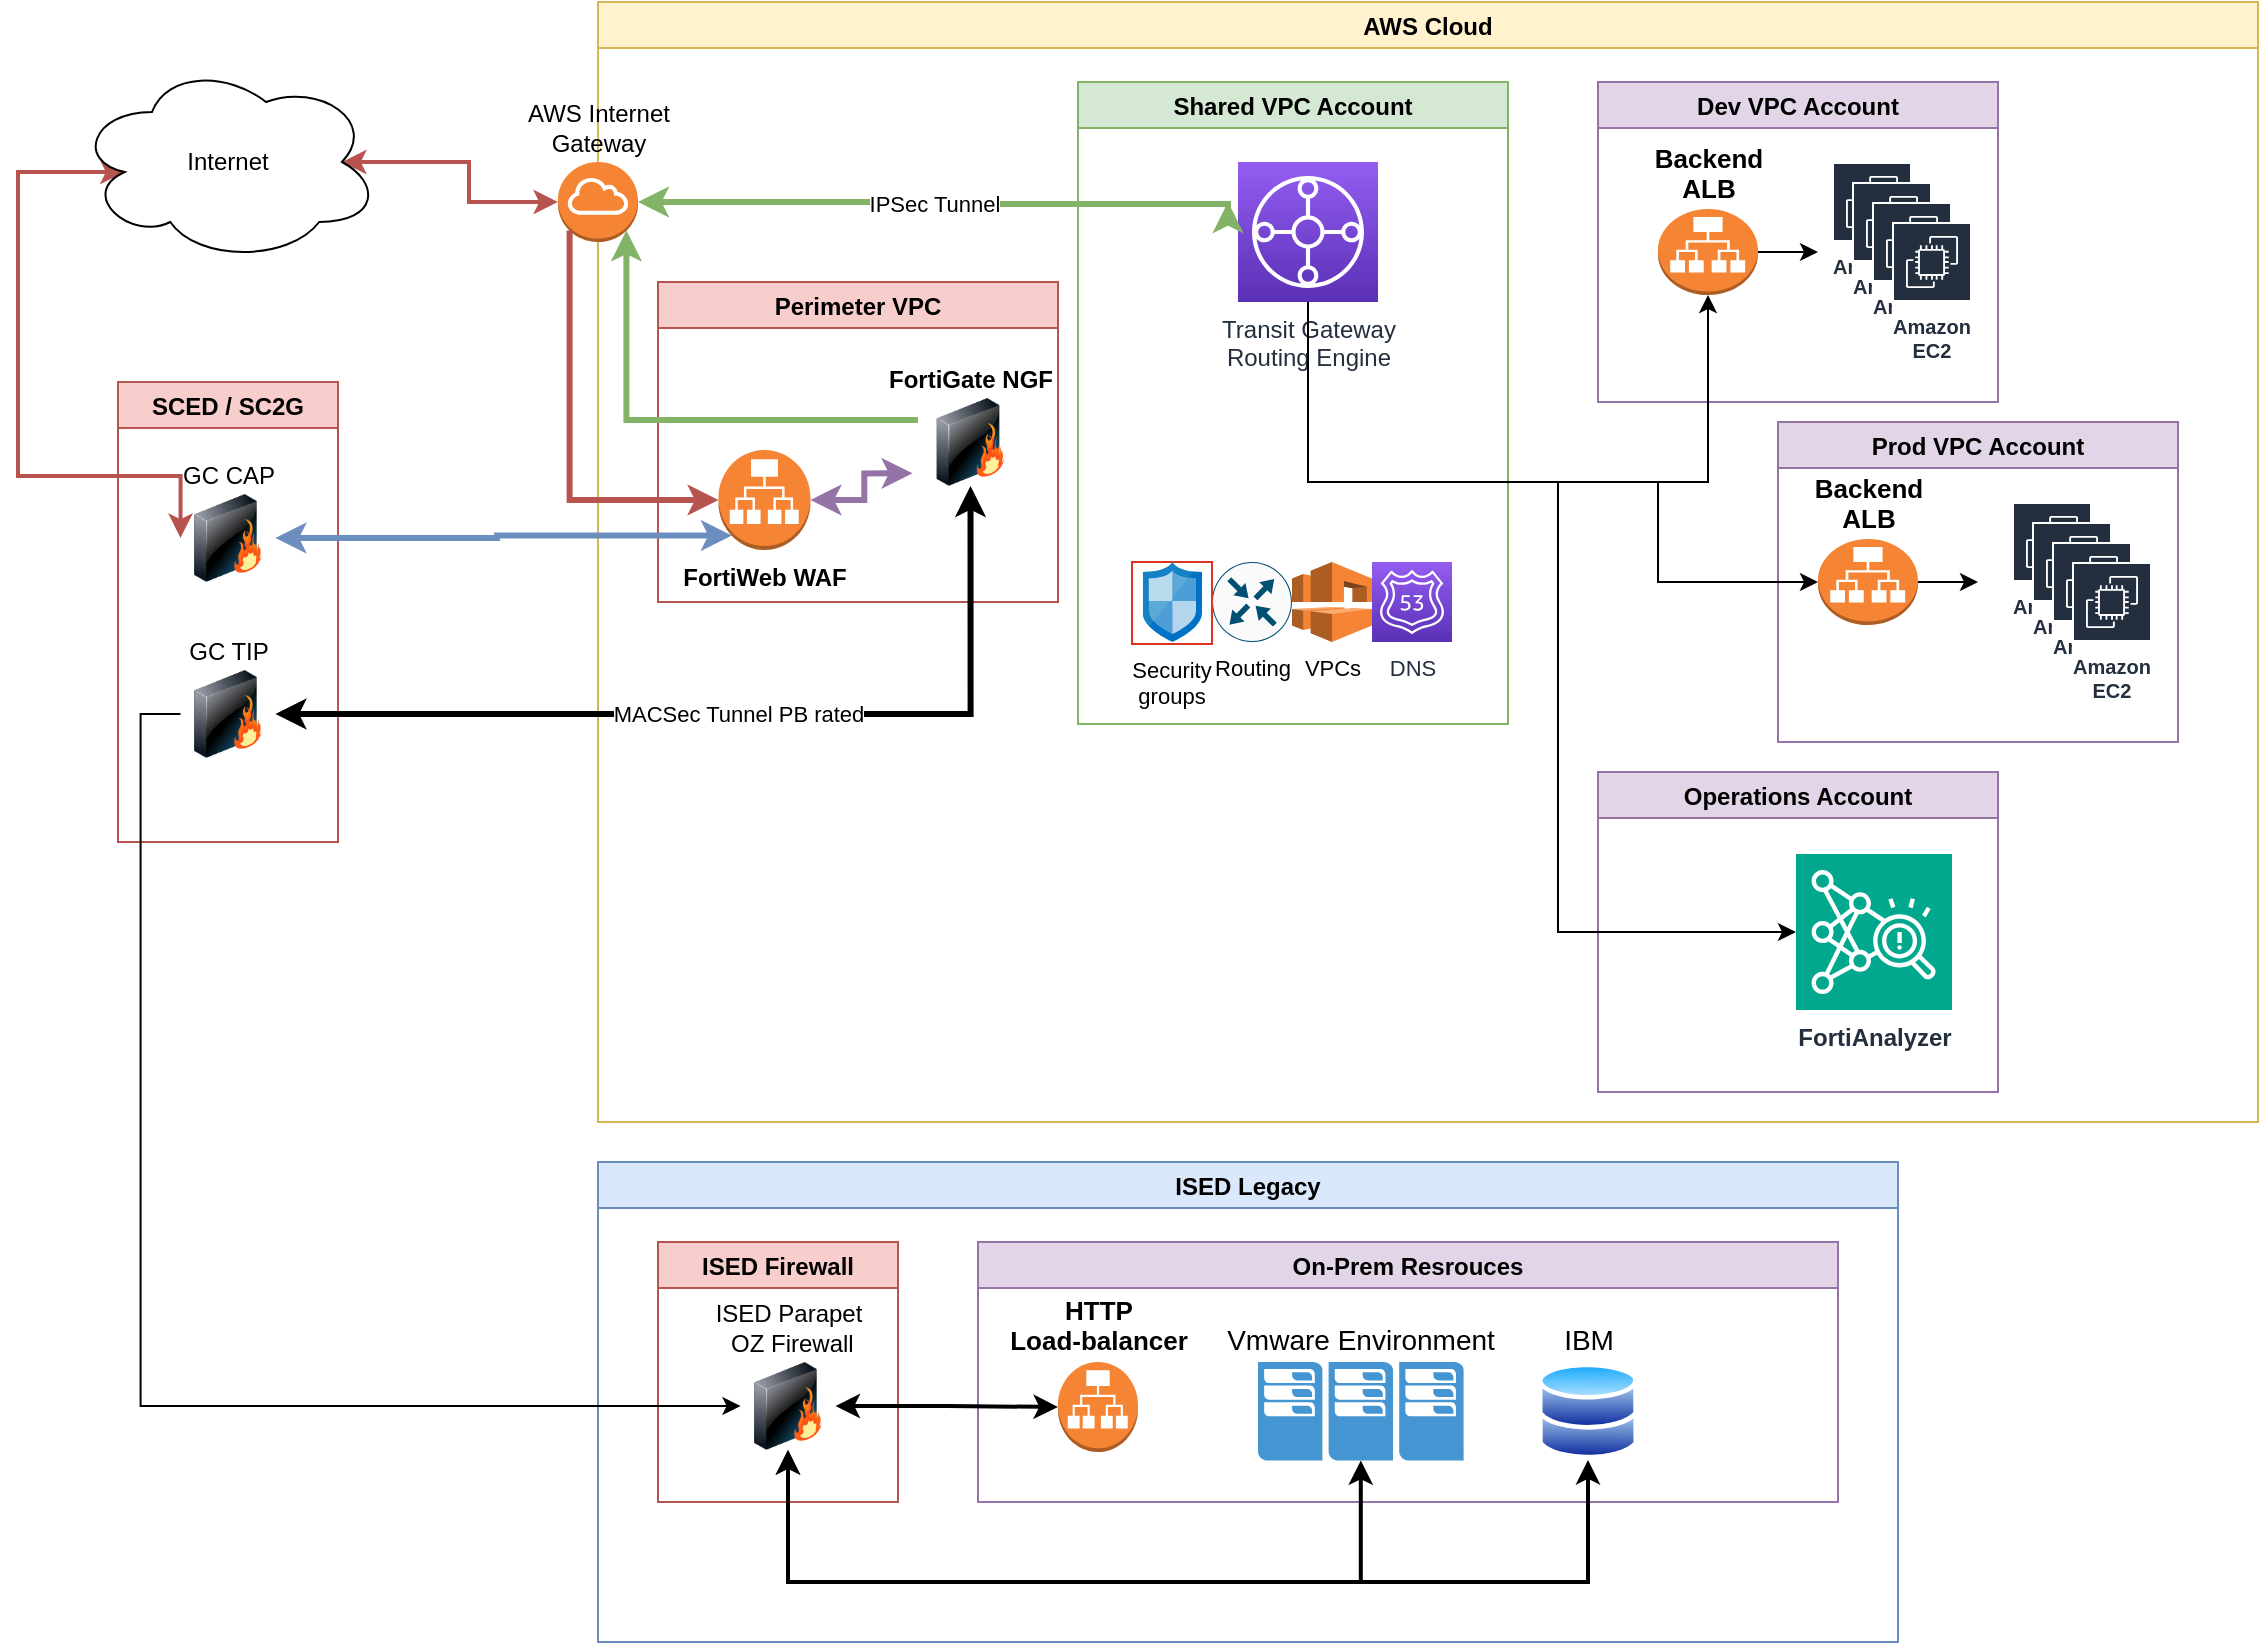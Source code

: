 <mxfile version="21.8.0" type="github">
  <diagram id="q6EtwT-zD9d8GnBGvhUz" name="Page-1">
    <mxGraphModel dx="2011" dy="916" grid="1" gridSize="10" guides="1" tooltips="1" connect="1" arrows="1" fold="1" page="1" pageScale="1" pageWidth="1100" pageHeight="850" math="0" shadow="0">
      <root>
        <mxCell id="0" />
        <mxCell id="1" parent="0" />
        <mxCell id="u41iJmBul1NQoNp-y63D-29" style="edgeStyle=orthogonalEdgeStyle;rounded=0;orthogonalLoop=1;jettySize=auto;html=1;entryX=0;entryY=0.5;entryDx=0;entryDy=0;entryPerimeter=0;startArrow=classic;startFill=1;strokeWidth=2;exitX=0.875;exitY=0.5;exitDx=0;exitDy=0;exitPerimeter=0;fillColor=#f8cecc;strokeColor=#b85450;" parent="1" source="LpFCpJJtLy2Ta8kGQRxm-1" target="u41iJmBul1NQoNp-y63D-24" edge="1">
          <mxGeometry relative="1" as="geometry" />
        </mxCell>
        <mxCell id="u41iJmBul1NQoNp-y63D-31" style="edgeStyle=orthogonalEdgeStyle;rounded=0;orthogonalLoop=1;jettySize=auto;html=1;entryX=0;entryY=0.5;entryDx=0;entryDy=0;startArrow=classic;startFill=1;strokeWidth=2;exitX=0.16;exitY=0.55;exitDx=0;exitDy=0;exitPerimeter=0;fillColor=#f8cecc;strokeColor=#b85450;" parent="1" source="LpFCpJJtLy2Ta8kGQRxm-1" target="LpFCpJJtLy2Ta8kGQRxm-5" edge="1">
          <mxGeometry relative="1" as="geometry">
            <Array as="points">
              <mxPoint x="110" y="125" />
              <mxPoint x="110" y="277" />
            </Array>
          </mxGeometry>
        </mxCell>
        <mxCell id="LpFCpJJtLy2Ta8kGQRxm-1" value="Internet" style="ellipse;shape=cloud;whiteSpace=wrap;html=1;" parent="1" vertex="1">
          <mxGeometry x="139" y="70" width="152" height="100" as="geometry" />
        </mxCell>
        <mxCell id="LpFCpJJtLy2Ta8kGQRxm-4" value="SCED / SC2G" style="swimlane;fillColor=#f8cecc;strokeColor=#b85450;" parent="1" vertex="1">
          <mxGeometry x="160" y="230" width="110" height="230" as="geometry" />
        </mxCell>
        <mxCell id="LpFCpJJtLy2Ta8kGQRxm-5" value="GC CAP" style="image;html=1;image=img/lib/clip_art/networking/Firewall_128x128.png;labelPosition=center;verticalLabelPosition=top;align=center;verticalAlign=bottom;" parent="LpFCpJJtLy2Ta8kGQRxm-4" vertex="1">
          <mxGeometry x="31.25" y="56" width="47.5" height="44" as="geometry" />
        </mxCell>
        <mxCell id="9IwPV1PEUAf9_cNait5j-16" value="GC TIP" style="image;html=1;image=img/lib/clip_art/networking/Firewall_128x128.png;labelPosition=center;verticalLabelPosition=top;align=center;verticalAlign=bottom;" parent="LpFCpJJtLy2Ta8kGQRxm-4" vertex="1">
          <mxGeometry x="31.25" y="144" width="47.5" height="44" as="geometry" />
        </mxCell>
        <mxCell id="LpFCpJJtLy2Ta8kGQRxm-7" value="AWS Cloud" style="swimlane;fillColor=#fff2cc;strokeColor=#d6b656;" parent="1" vertex="1">
          <mxGeometry x="400" y="40" width="830" height="560" as="geometry" />
        </mxCell>
        <mxCell id="LpFCpJJtLy2Ta8kGQRxm-27" value="Perimeter VPC" style="swimlane;startSize=23;fillColor=#f8cecc;strokeColor=#b85450;" parent="LpFCpJJtLy2Ta8kGQRxm-7" vertex="1">
          <mxGeometry x="30" y="140" width="200" height="160" as="geometry" />
        </mxCell>
        <mxCell id="LpFCpJJtLy2Ta8kGQRxm-9" value="&lt;b&gt;FortiGate NGF&lt;/b&gt;" style="image;html=1;image=img/lib/clip_art/networking/Firewall_128x128.png;labelPosition=center;verticalLabelPosition=top;align=center;verticalAlign=bottom;" parent="LpFCpJJtLy2Ta8kGQRxm-27" vertex="1">
          <mxGeometry x="130" y="58" width="52.5" height="44" as="geometry" />
        </mxCell>
        <mxCell id="u41iJmBul1NQoNp-y63D-54" style="edgeStyle=orthogonalEdgeStyle;rounded=0;orthogonalLoop=1;jettySize=auto;html=1;entryX=-0.052;entryY=0.856;entryDx=0;entryDy=0;entryPerimeter=0;startArrow=classic;startFill=1;endArrow=classic;endFill=1;strokeWidth=3;fillColor=#e1d5e7;strokeColor=#9673a6;" parent="LpFCpJJtLy2Ta8kGQRxm-27" source="IvLlfbLEJNB_qxHZJLbw-17" target="LpFCpJJtLy2Ta8kGQRxm-9" edge="1">
          <mxGeometry relative="1" as="geometry" />
        </mxCell>
        <mxCell id="IvLlfbLEJNB_qxHZJLbw-17" value="&lt;b&gt;&lt;font style=&quot;font-size: 12px&quot;&gt;FortiWeb WAF&lt;/font&gt;&lt;/b&gt;" style="outlineConnect=0;dashed=0;verticalLabelPosition=bottom;verticalAlign=top;align=center;html=1;shape=mxgraph.aws3.application_load_balancer;fillColor=#F58534;gradientColor=none;labelPosition=center;" parent="LpFCpJJtLy2Ta8kGQRxm-27" vertex="1">
          <mxGeometry x="30.25" y="84" width="46" height="50" as="geometry" />
        </mxCell>
        <mxCell id="LpFCpJJtLy2Ta8kGQRxm-28" value="Shared VPC Account" style="swimlane;fillColor=#d5e8d4;strokeColor=#82b366;startSize=23;" parent="LpFCpJJtLy2Ta8kGQRxm-7" vertex="1">
          <mxGeometry x="240" y="40" width="215" height="321" as="geometry" />
        </mxCell>
        <mxCell id="u41iJmBul1NQoNp-y63D-21" value="Transit Gateway&lt;br&gt;Routing Engine" style="points=[[0,0,0],[0.25,0,0],[0.5,0,0],[0.75,0,0],[1,0,0],[0,1,0],[0.25,1,0],[0.5,1,0],[0.75,1,0],[1,1,0],[0,0.25,0],[0,0.5,0],[0,0.75,0],[1,0.25,0],[1,0.5,0],[1,0.75,0]];outlineConnect=0;fontColor=#232F3E;gradientColor=#945DF2;gradientDirection=north;fillColor=#5A30B5;strokeColor=#ffffff;dashed=0;verticalLabelPosition=bottom;verticalAlign=top;align=center;html=1;fontSize=12;fontStyle=0;aspect=fixed;shape=mxgraph.aws4.resourceIcon;resIcon=mxgraph.aws4.transit_gateway;" parent="LpFCpJJtLy2Ta8kGQRxm-28" vertex="1">
          <mxGeometry x="80" y="40" width="70" height="70" as="geometry" />
        </mxCell>
        <mxCell id="u41iJmBul1NQoNp-y63D-57" value="DNS" style="points=[[0,0,0],[0.25,0,0],[0.5,0,0],[0.75,0,0],[1,0,0],[0,1,0],[0.25,1,0],[0.5,1,0],[0.75,1,0],[1,1,0],[0,0.25,0],[0,0.5,0],[0,0.75,0],[1,0.25,0],[1,0.5,0],[1,0.75,0]];outlineConnect=0;fontColor=#232F3E;gradientColor=#945DF2;gradientDirection=north;fillColor=#5A30B5;strokeColor=#ffffff;dashed=0;verticalLabelPosition=bottom;verticalAlign=top;align=center;html=1;fontSize=11;fontStyle=0;aspect=fixed;shape=mxgraph.aws4.resourceIcon;resIcon=mxgraph.aws4.route_53;" parent="LpFCpJJtLy2Ta8kGQRxm-28" vertex="1">
          <mxGeometry x="147" y="240" width="40" height="40" as="geometry" />
        </mxCell>
        <mxCell id="u41iJmBul1NQoNp-y63D-58" value="VPCs" style="outlineConnect=0;dashed=0;verticalLabelPosition=bottom;verticalAlign=top;align=center;html=1;shape=mxgraph.aws3.vpc;fillColor=#F58534;gradientColor=none;fontSize=11;" parent="LpFCpJJtLy2Ta8kGQRxm-28" vertex="1">
          <mxGeometry x="107" y="240" width="40" height="40" as="geometry" />
        </mxCell>
        <mxCell id="u41iJmBul1NQoNp-y63D-59" value="Routing" style="points=[[0.5,0,0],[1,0.5,0],[0.5,1,0],[0,0.5,0],[0.145,0.145,0],[0.856,0.145,0],[0.855,0.856,0],[0.145,0.855,0]];verticalLabelPosition=bottom;html=1;verticalAlign=top;aspect=fixed;align=center;pointerEvents=1;shape=mxgraph.cisco19.rect;prIcon=router;fillColor=#FAFAFA;strokeColor=#005073;fontSize=11;" parent="LpFCpJJtLy2Ta8kGQRxm-28" vertex="1">
          <mxGeometry x="67" y="240" width="40" height="40" as="geometry" />
        </mxCell>
        <mxCell id="u41iJmBul1NQoNp-y63D-61" value="Security&#xa;groups" style="fillColor=none;strokeColor=#DD3522;verticalAlign=top;fontStyle=0;labelPosition=center;verticalLabelPosition=bottom;align=center;fontSize=11;" parent="LpFCpJJtLy2Ta8kGQRxm-28" vertex="1">
          <mxGeometry x="27" y="240" width="40" height="41" as="geometry" />
        </mxCell>
        <mxCell id="u41iJmBul1NQoNp-y63D-64" value="" style="aspect=fixed;html=1;points=[];align=center;image;fontSize=12;image=img/lib/mscae/Network_Security_Groups_Classic.svg;fontColor=#000000;" parent="LpFCpJJtLy2Ta8kGQRxm-28" vertex="1">
          <mxGeometry x="32.4" y="240" width="29.6" height="40" as="geometry" />
        </mxCell>
        <mxCell id="IvLlfbLEJNB_qxHZJLbw-5" value="Dev VPC Account" style="swimlane;fillColor=#e1d5e7;strokeColor=#9673a6;" parent="LpFCpJJtLy2Ta8kGQRxm-7" vertex="1">
          <mxGeometry x="500" y="40" width="200" height="160" as="geometry" />
        </mxCell>
        <mxCell id="u41iJmBul1NQoNp-y63D-1" value="" style="group" parent="IvLlfbLEJNB_qxHZJLbw-5" vertex="1" connectable="0">
          <mxGeometry x="117" y="40" width="70" height="104" as="geometry" />
        </mxCell>
        <mxCell id="9IwPV1PEUAf9_cNait5j-4" value="Amazon EC2" style="outlineConnect=0;fontColor=#232F3E;gradientColor=none;strokeColor=#ffffff;fillColor=#232F3E;dashed=0;verticalLabelPosition=middle;verticalAlign=bottom;align=center;html=1;whiteSpace=wrap;fontSize=10;fontStyle=1;spacing=3;shape=mxgraph.aws4.productIcon;prIcon=mxgraph.aws4.ec2;" parent="u41iJmBul1NQoNp-y63D-1" vertex="1">
          <mxGeometry width="40" height="74" as="geometry" />
        </mxCell>
        <mxCell id="9IwPV1PEUAf9_cNait5j-5" value="Amazon EC2" style="outlineConnect=0;fontColor=#232F3E;gradientColor=none;strokeColor=#ffffff;fillColor=#232F3E;dashed=0;verticalLabelPosition=middle;verticalAlign=bottom;align=center;html=1;whiteSpace=wrap;fontSize=10;fontStyle=1;spacing=3;shape=mxgraph.aws4.productIcon;prIcon=mxgraph.aws4.ec2;" parent="u41iJmBul1NQoNp-y63D-1" vertex="1">
          <mxGeometry x="10" y="10" width="40" height="74" as="geometry" />
        </mxCell>
        <mxCell id="9IwPV1PEUAf9_cNait5j-6" value="Amazon EC2" style="outlineConnect=0;fontColor=#232F3E;gradientColor=none;strokeColor=#ffffff;fillColor=#232F3E;dashed=0;verticalLabelPosition=middle;verticalAlign=bottom;align=center;html=1;whiteSpace=wrap;fontSize=10;fontStyle=1;spacing=3;shape=mxgraph.aws4.productIcon;prIcon=mxgraph.aws4.ec2;" parent="u41iJmBul1NQoNp-y63D-1" vertex="1">
          <mxGeometry x="20" y="20" width="40" height="74" as="geometry" />
        </mxCell>
        <mxCell id="9IwPV1PEUAf9_cNait5j-7" value="Amazon EC2" style="outlineConnect=0;fontColor=#232F3E;gradientColor=none;strokeColor=#ffffff;fillColor=#232F3E;dashed=0;verticalLabelPosition=middle;verticalAlign=bottom;align=center;html=1;whiteSpace=wrap;fontSize=10;fontStyle=1;spacing=3;shape=mxgraph.aws4.productIcon;prIcon=mxgraph.aws4.ec2;" parent="u41iJmBul1NQoNp-y63D-1" vertex="1">
          <mxGeometry x="30" y="30" width="40" height="74" as="geometry" />
        </mxCell>
        <mxCell id="tBeQbdgGAIRm7S7WAKJs-5" style="edgeStyle=orthogonalEdgeStyle;rounded=0;orthogonalLoop=1;jettySize=auto;html=1;" edge="1" parent="IvLlfbLEJNB_qxHZJLbw-5" source="IvLlfbLEJNB_qxHZJLbw-18">
          <mxGeometry relative="1" as="geometry">
            <mxPoint x="110" y="85" as="targetPoint" />
          </mxGeometry>
        </mxCell>
        <mxCell id="IvLlfbLEJNB_qxHZJLbw-18" value="&lt;b&gt;&lt;font style=&quot;font-size: 13px&quot;&gt;Backend &lt;br&gt;ALB&lt;/font&gt;&lt;/b&gt;" style="outlineConnect=0;dashed=0;verticalLabelPosition=top;verticalAlign=bottom;align=center;html=1;shape=mxgraph.aws3.application_load_balancer;fillColor=#F58534;gradientColor=none;labelPosition=center;" parent="IvLlfbLEJNB_qxHZJLbw-5" vertex="1">
          <mxGeometry x="30" y="63.5" width="50" height="43" as="geometry" />
        </mxCell>
        <mxCell id="u41iJmBul1NQoNp-y63D-4" value="Prod VPC Account" style="swimlane;fillColor=#e1d5e7;strokeColor=#9673a6;" parent="LpFCpJJtLy2Ta8kGQRxm-7" vertex="1">
          <mxGeometry x="590" y="210" width="200" height="160" as="geometry" />
        </mxCell>
        <mxCell id="u41iJmBul1NQoNp-y63D-5" value="" style="group" parent="u41iJmBul1NQoNp-y63D-4" vertex="1" connectable="0">
          <mxGeometry x="117" y="40" width="70" height="104" as="geometry" />
        </mxCell>
        <mxCell id="u41iJmBul1NQoNp-y63D-6" value="Amazon EC2" style="outlineConnect=0;fontColor=#232F3E;gradientColor=none;strokeColor=#ffffff;fillColor=#232F3E;dashed=0;verticalLabelPosition=middle;verticalAlign=bottom;align=center;html=1;whiteSpace=wrap;fontSize=10;fontStyle=1;spacing=3;shape=mxgraph.aws4.productIcon;prIcon=mxgraph.aws4.ec2;" parent="u41iJmBul1NQoNp-y63D-5" vertex="1">
          <mxGeometry width="40" height="74" as="geometry" />
        </mxCell>
        <mxCell id="u41iJmBul1NQoNp-y63D-7" value="Amazon EC2" style="outlineConnect=0;fontColor=#232F3E;gradientColor=none;strokeColor=#ffffff;fillColor=#232F3E;dashed=0;verticalLabelPosition=middle;verticalAlign=bottom;align=center;html=1;whiteSpace=wrap;fontSize=10;fontStyle=1;spacing=3;shape=mxgraph.aws4.productIcon;prIcon=mxgraph.aws4.ec2;" parent="u41iJmBul1NQoNp-y63D-5" vertex="1">
          <mxGeometry x="10" y="10" width="40" height="74" as="geometry" />
        </mxCell>
        <mxCell id="u41iJmBul1NQoNp-y63D-8" value="Amazon EC2" style="outlineConnect=0;fontColor=#232F3E;gradientColor=none;strokeColor=#ffffff;fillColor=#232F3E;dashed=0;verticalLabelPosition=middle;verticalAlign=bottom;align=center;html=1;whiteSpace=wrap;fontSize=10;fontStyle=1;spacing=3;shape=mxgraph.aws4.productIcon;prIcon=mxgraph.aws4.ec2;" parent="u41iJmBul1NQoNp-y63D-5" vertex="1">
          <mxGeometry x="20" y="20" width="40" height="74" as="geometry" />
        </mxCell>
        <mxCell id="u41iJmBul1NQoNp-y63D-9" value="Amazon EC2" style="outlineConnect=0;fontColor=#232F3E;gradientColor=none;strokeColor=#ffffff;fillColor=#232F3E;dashed=0;verticalLabelPosition=middle;verticalAlign=bottom;align=center;html=1;whiteSpace=wrap;fontSize=10;fontStyle=1;spacing=3;shape=mxgraph.aws4.productIcon;prIcon=mxgraph.aws4.ec2;" parent="u41iJmBul1NQoNp-y63D-5" vertex="1">
          <mxGeometry x="30" y="30" width="40" height="74" as="geometry" />
        </mxCell>
        <mxCell id="tBeQbdgGAIRm7S7WAKJs-6" style="edgeStyle=orthogonalEdgeStyle;rounded=0;orthogonalLoop=1;jettySize=auto;html=1;" edge="1" parent="u41iJmBul1NQoNp-y63D-4" source="u41iJmBul1NQoNp-y63D-10">
          <mxGeometry relative="1" as="geometry">
            <mxPoint x="100" y="80" as="targetPoint" />
          </mxGeometry>
        </mxCell>
        <mxCell id="u41iJmBul1NQoNp-y63D-10" value="&lt;b&gt;&lt;font style=&quot;font-size: 13px&quot;&gt;Backend &lt;br&gt;ALB&lt;/font&gt;&lt;/b&gt;" style="outlineConnect=0;dashed=0;verticalLabelPosition=top;verticalAlign=bottom;align=center;html=1;shape=mxgraph.aws3.application_load_balancer;fillColor=#F58534;gradientColor=none;labelPosition=center;" parent="u41iJmBul1NQoNp-y63D-4" vertex="1">
          <mxGeometry x="20" y="58.5" width="50" height="43" as="geometry" />
        </mxCell>
        <mxCell id="H63oxOc87W7VJQa8DCFo-1" value="Operations Account" style="swimlane;fillColor=#e1d5e7;strokeColor=#9673a6;" parent="LpFCpJJtLy2Ta8kGQRxm-7" vertex="1">
          <mxGeometry x="500" y="385" width="200" height="160" as="geometry" />
        </mxCell>
        <mxCell id="H63oxOc87W7VJQa8DCFo-8" value="&lt;b&gt;FortiAnalyzer&lt;/b&gt;" style="sketch=0;points=[[0,0,0],[0.25,0,0],[0.5,0,0],[0.75,0,0],[1,0,0],[0,1,0],[0.25,1,0],[0.5,1,0],[0.75,1,0],[1,1,0],[0,0.25,0],[0,0.5,0],[0,0.75,0],[1,0.25,0],[1,0.5,0],[1,0.75,0]];outlineConnect=0;fontColor=#232F3E;fillColor=#01A88D;strokeColor=#ffffff;dashed=0;verticalLabelPosition=bottom;verticalAlign=top;align=center;html=1;fontSize=12;fontStyle=0;aspect=fixed;shape=mxgraph.aws4.resourceIcon;resIcon=mxgraph.aws4.fraud_detector;" parent="H63oxOc87W7VJQa8DCFo-1" vertex="1">
          <mxGeometry x="99" y="41" width="78" height="78" as="geometry" />
        </mxCell>
        <mxCell id="u41iJmBul1NQoNp-y63D-24" value="AWS Internet&lt;br&gt;Gateway" style="outlineConnect=0;dashed=0;verticalLabelPosition=top;verticalAlign=bottom;align=center;html=1;shape=mxgraph.aws3.internet_gateway;fillColor=#F58534;gradientColor=none;labelPosition=center;" parent="LpFCpJJtLy2Ta8kGQRxm-7" vertex="1">
          <mxGeometry x="-20" y="80" width="40" height="40" as="geometry" />
        </mxCell>
        <mxCell id="u41iJmBul1NQoNp-y63D-35" style="edgeStyle=orthogonalEdgeStyle;rounded=0;orthogonalLoop=1;jettySize=auto;html=1;entryX=0.145;entryY=0.855;entryDx=0;entryDy=0;entryPerimeter=0;startArrow=classic;startFill=1;strokeWidth=3;fillColor=#f8cecc;strokeColor=#b85450;endArrow=none;endFill=0;exitX=0;exitY=0.5;exitDx=0;exitDy=0;exitPerimeter=0;" parent="LpFCpJJtLy2Ta8kGQRxm-7" source="IvLlfbLEJNB_qxHZJLbw-17" target="u41iJmBul1NQoNp-y63D-24" edge="1">
          <mxGeometry relative="1" as="geometry">
            <mxPoint x="-60" y="190" as="sourcePoint" />
          </mxGeometry>
        </mxCell>
        <mxCell id="u41iJmBul1NQoNp-y63D-52" style="edgeStyle=orthogonalEdgeStyle;rounded=0;orthogonalLoop=1;jettySize=auto;html=1;exitX=0;exitY=0.25;exitDx=0;exitDy=0;entryX=0.855;entryY=0.855;entryDx=0;entryDy=0;entryPerimeter=0;startArrow=none;startFill=0;endArrow=classic;endFill=1;strokeWidth=3;fillColor=#d5e8d4;strokeColor=#82b366;" parent="LpFCpJJtLy2Ta8kGQRxm-7" source="LpFCpJJtLy2Ta8kGQRxm-9" target="u41iJmBul1NQoNp-y63D-24" edge="1">
          <mxGeometry relative="1" as="geometry" />
        </mxCell>
        <mxCell id="tBeQbdgGAIRm7S7WAKJs-2" style="edgeStyle=orthogonalEdgeStyle;rounded=0;orthogonalLoop=1;jettySize=auto;html=1;entryX=0;entryY=0.5;entryDx=0;entryDy=0;entryPerimeter=0;" edge="1" parent="LpFCpJJtLy2Ta8kGQRxm-7" source="u41iJmBul1NQoNp-y63D-21" target="u41iJmBul1NQoNp-y63D-10">
          <mxGeometry relative="1" as="geometry">
            <Array as="points">
              <mxPoint x="355" y="240" />
              <mxPoint x="530" y="240" />
              <mxPoint x="530" y="290" />
            </Array>
          </mxGeometry>
        </mxCell>
        <mxCell id="tBeQbdgGAIRm7S7WAKJs-3" style="edgeStyle=orthogonalEdgeStyle;rounded=0;orthogonalLoop=1;jettySize=auto;html=1;entryX=0.5;entryY=1;entryDx=0;entryDy=0;entryPerimeter=0;" edge="1" parent="LpFCpJJtLy2Ta8kGQRxm-7" source="u41iJmBul1NQoNp-y63D-21" target="IvLlfbLEJNB_qxHZJLbw-18">
          <mxGeometry relative="1" as="geometry">
            <Array as="points">
              <mxPoint x="355" y="240" />
              <mxPoint x="555" y="240" />
            </Array>
          </mxGeometry>
        </mxCell>
        <mxCell id="tBeQbdgGAIRm7S7WAKJs-4" style="edgeStyle=orthogonalEdgeStyle;rounded=0;orthogonalLoop=1;jettySize=auto;html=1;entryX=0;entryY=0.5;entryDx=0;entryDy=0;entryPerimeter=0;" edge="1" parent="LpFCpJJtLy2Ta8kGQRxm-7" source="u41iJmBul1NQoNp-y63D-21" target="H63oxOc87W7VJQa8DCFo-8">
          <mxGeometry relative="1" as="geometry">
            <Array as="points">
              <mxPoint x="355" y="240" />
              <mxPoint x="480" y="240" />
              <mxPoint x="480" y="465" />
            </Array>
          </mxGeometry>
        </mxCell>
        <mxCell id="LpFCpJJtLy2Ta8kGQRxm-8" value="ISED Legacy" style="swimlane;fillColor=#dae8fc;strokeColor=#6c8ebf;" parent="1" vertex="1">
          <mxGeometry x="400" y="620" width="650" height="240" as="geometry" />
        </mxCell>
        <mxCell id="9IwPV1PEUAf9_cNait5j-22" value="ISED Firewall" style="swimlane;fillColor=#f8cecc;strokeColor=#b85450;" parent="LpFCpJJtLy2Ta8kGQRxm-8" vertex="1">
          <mxGeometry x="30" y="40" width="120" height="130" as="geometry" />
        </mxCell>
        <mxCell id="9IwPV1PEUAf9_cNait5j-18" value="ISED Parapet&lt;br&gt;&amp;nbsp;OZ Firewall" style="image;html=1;image=img/lib/clip_art/networking/Firewall_128x128.png;labelPosition=center;verticalLabelPosition=top;align=center;verticalAlign=bottom;" parent="9IwPV1PEUAf9_cNait5j-22" vertex="1">
          <mxGeometry x="41.25" y="60" width="47.5" height="44" as="geometry" />
        </mxCell>
        <mxCell id="9IwPV1PEUAf9_cNait5j-23" value="On-Prem Resrouces" style="swimlane;fillColor=#e1d5e7;strokeColor=#9673a6;" parent="LpFCpJJtLy2Ta8kGQRxm-8" vertex="1">
          <mxGeometry x="190" y="40" width="430" height="130" as="geometry" />
        </mxCell>
        <mxCell id="9IwPV1PEUAf9_cNait5j-24" value="&lt;span style=&quot;font-size: 13px&quot;&gt;&lt;b&gt;HTTP &lt;br&gt;Load-balancer&lt;/b&gt;&lt;/span&gt;" style="outlineConnect=0;dashed=0;verticalLabelPosition=top;verticalAlign=bottom;align=center;html=1;shape=mxgraph.aws3.application_load_balancer;fillColor=#F58534;gradientColor=none;labelPosition=center;" parent="9IwPV1PEUAf9_cNait5j-23" vertex="1">
          <mxGeometry x="40" y="60" width="40" height="45" as="geometry" />
        </mxCell>
        <mxCell id="9IwPV1PEUAf9_cNait5j-27" value="Vmware Environment" style="pointerEvents=1;shadow=0;dashed=0;html=1;strokeColor=none;fillColor=#4495D1;labelPosition=center;verticalLabelPosition=top;verticalAlign=bottom;align=center;outlineConnect=0;shape=mxgraph.veeam.cluster;fontSize=14;" parent="9IwPV1PEUAf9_cNait5j-23" vertex="1">
          <mxGeometry x="140" y="60" width="102.8" height="49.2" as="geometry" />
        </mxCell>
        <mxCell id="9IwPV1PEUAf9_cNait5j-29" value="IBM" style="aspect=fixed;perimeter=ellipsePerimeter;html=1;align=center;shadow=0;dashed=0;spacingTop=3;image;image=img/lib/active_directory/databases.svg;fontSize=14;labelPosition=center;verticalLabelPosition=top;verticalAlign=bottom;" parent="9IwPV1PEUAf9_cNait5j-23" vertex="1">
          <mxGeometry x="280" y="60" width="50" height="49" as="geometry" />
        </mxCell>
        <mxCell id="u41iJmBul1NQoNp-y63D-15" style="edgeStyle=orthogonalEdgeStyle;rounded=0;orthogonalLoop=1;jettySize=auto;html=1;exitX=1;exitY=0.5;exitDx=0;exitDy=0;entryX=0;entryY=0.5;entryDx=0;entryDy=0;entryPerimeter=0;startArrow=classic;startFill=1;strokeWidth=2;" parent="LpFCpJJtLy2Ta8kGQRxm-8" source="9IwPV1PEUAf9_cNait5j-18" target="9IwPV1PEUAf9_cNait5j-24" edge="1">
          <mxGeometry relative="1" as="geometry" />
        </mxCell>
        <mxCell id="u41iJmBul1NQoNp-y63D-17" style="edgeStyle=orthogonalEdgeStyle;rounded=0;orthogonalLoop=1;jettySize=auto;html=1;entryX=0.5;entryY=1;entryDx=0;entryDy=0;startArrow=classic;startFill=1;strokeWidth=2;" parent="LpFCpJJtLy2Ta8kGQRxm-8" source="9IwPV1PEUAf9_cNait5j-27" target="9IwPV1PEUAf9_cNait5j-18" edge="1">
          <mxGeometry relative="1" as="geometry">
            <Array as="points">
              <mxPoint x="381" y="210" />
              <mxPoint x="95" y="210" />
            </Array>
          </mxGeometry>
        </mxCell>
        <mxCell id="u41iJmBul1NQoNp-y63D-18" style="edgeStyle=orthogonalEdgeStyle;rounded=0;orthogonalLoop=1;jettySize=auto;html=1;exitX=0.5;exitY=1;exitDx=0;exitDy=0;entryX=0.5;entryY=1;entryDx=0;entryDy=0;startArrow=classic;startFill=1;strokeWidth=2;" parent="LpFCpJJtLy2Ta8kGQRxm-8" source="9IwPV1PEUAf9_cNait5j-29" target="9IwPV1PEUAf9_cNait5j-18" edge="1">
          <mxGeometry relative="1" as="geometry">
            <Array as="points">
              <mxPoint x="495" y="210" />
              <mxPoint x="95" y="210" />
            </Array>
          </mxGeometry>
        </mxCell>
        <mxCell id="u41iJmBul1NQoNp-y63D-34" value="IPSec Tunnel" style="edgeStyle=orthogonalEdgeStyle;rounded=0;orthogonalLoop=1;jettySize=auto;html=1;exitX=1;exitY=0.5;exitDx=0;exitDy=0;exitPerimeter=0;startArrow=classic;startFill=1;strokeWidth=3;fillColor=#d5e8d4;strokeColor=#82b366;" parent="1" source="u41iJmBul1NQoNp-y63D-24" edge="1">
          <mxGeometry relative="1" as="geometry">
            <mxPoint x="715" y="140" as="targetPoint" />
            <Array as="points">
              <mxPoint x="568" y="140" />
              <mxPoint x="568" y="141" />
            </Array>
          </mxGeometry>
        </mxCell>
        <mxCell id="u41iJmBul1NQoNp-y63D-46" style="edgeStyle=orthogonalEdgeStyle;rounded=0;orthogonalLoop=1;jettySize=auto;html=1;entryX=0.145;entryY=0.855;entryDx=0;entryDy=0;entryPerimeter=0;startArrow=classic;startFill=1;endArrow=classic;endFill=1;strokeWidth=3;fillColor=#dae8fc;strokeColor=#6c8ebf;" parent="1" source="LpFCpJJtLy2Ta8kGQRxm-5" target="IvLlfbLEJNB_qxHZJLbw-17" edge="1">
          <mxGeometry relative="1" as="geometry" />
        </mxCell>
        <mxCell id="u41iJmBul1NQoNp-y63D-47" value="MACSec Tunnel PB rated" style="edgeStyle=orthogonalEdgeStyle;rounded=0;orthogonalLoop=1;jettySize=auto;html=1;entryX=0.5;entryY=1;entryDx=0;entryDy=0;startArrow=classic;startFill=1;endArrow=classic;endFill=1;strokeWidth=3;" parent="1" source="9IwPV1PEUAf9_cNait5j-16" target="LpFCpJJtLy2Ta8kGQRxm-9" edge="1">
          <mxGeometry relative="1" as="geometry" />
        </mxCell>
        <mxCell id="tBeQbdgGAIRm7S7WAKJs-1" style="edgeStyle=orthogonalEdgeStyle;rounded=0;orthogonalLoop=1;jettySize=auto;html=1;exitX=0;exitY=0.5;exitDx=0;exitDy=0;entryX=0;entryY=0.5;entryDx=0;entryDy=0;" edge="1" parent="1" source="9IwPV1PEUAf9_cNait5j-16" target="9IwPV1PEUAf9_cNait5j-18">
          <mxGeometry relative="1" as="geometry" />
        </mxCell>
      </root>
    </mxGraphModel>
  </diagram>
</mxfile>
